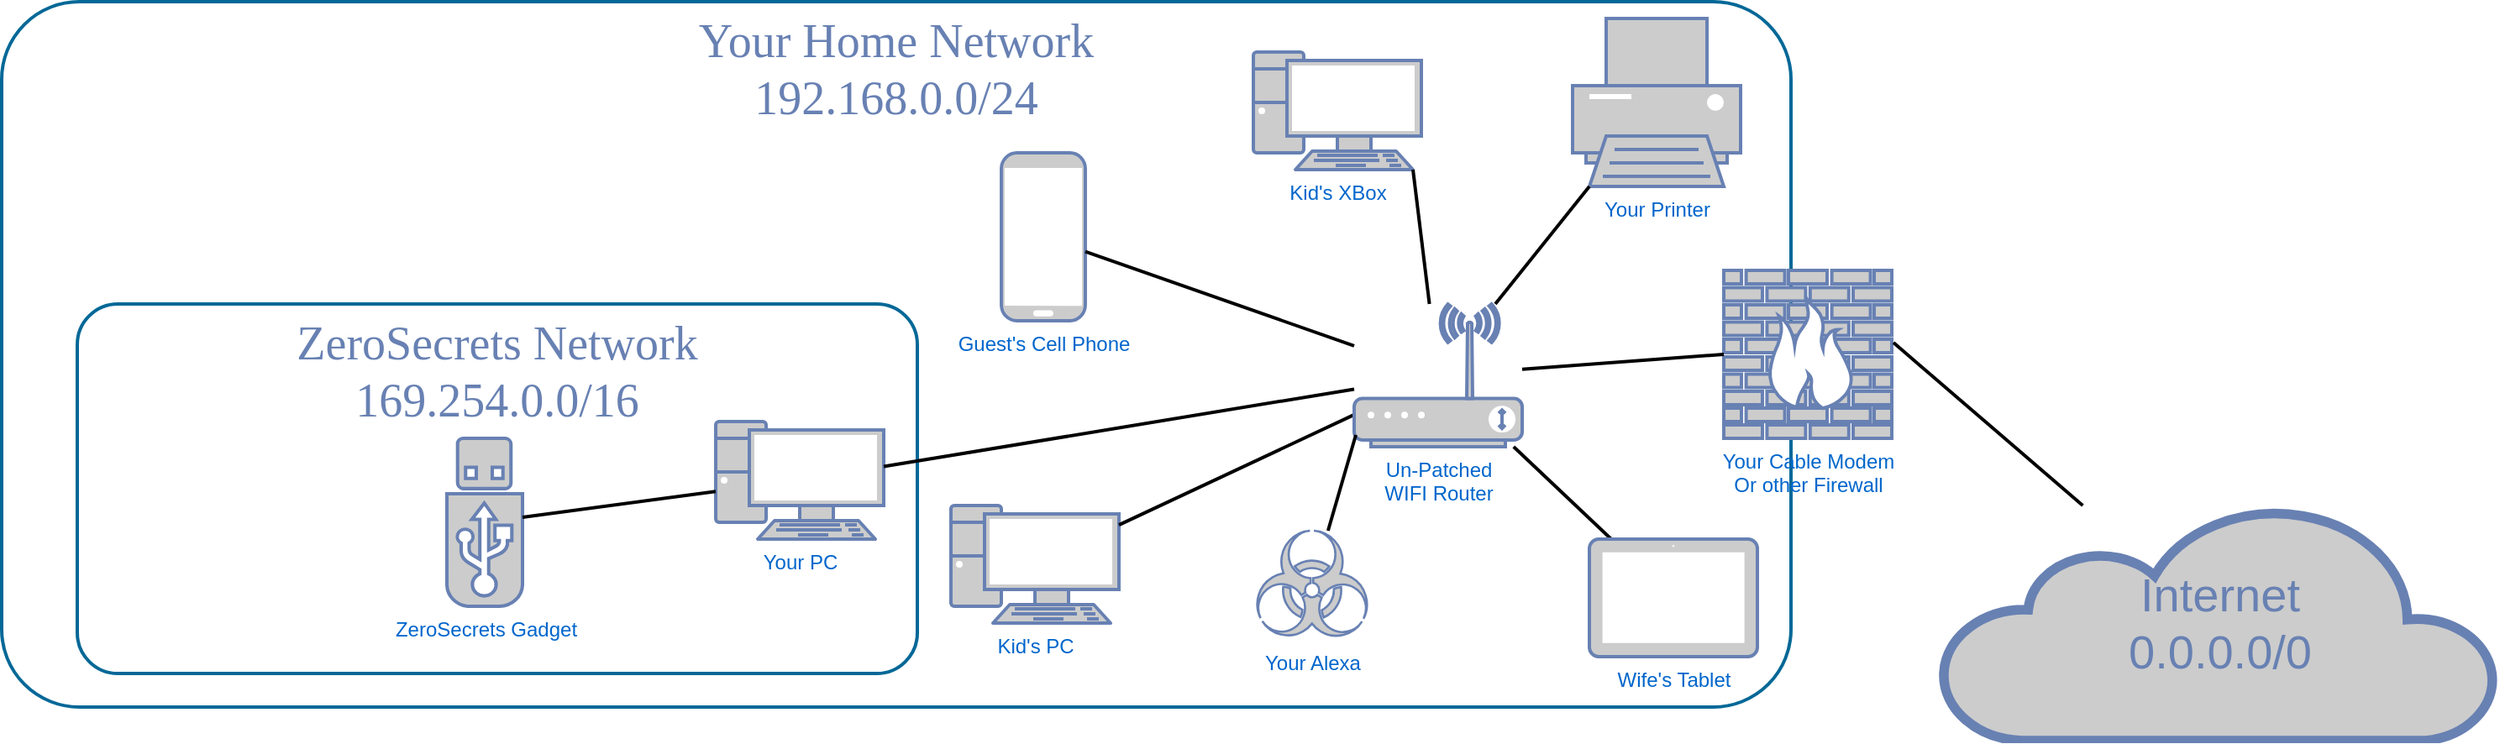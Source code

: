 <mxfile version="13.7.0" type="device"><diagram name="Page-1" id="bfe91b75-5d2c-26a0-9c1d-138518896778"><mxGraphModel dx="1355" dy="687" grid="1" gridSize="10" guides="1" tooltips="1" connect="1" arrows="1" fold="1" page="1" pageScale="1" pageWidth="1100" pageHeight="850" background="#ffffff" math="0" shadow="0"><root><mxCell id="0"/><mxCell id="1" parent="0"/><mxCell id="7c3789c024ecab99-78" value="Your Home Network&lt;br&gt;192.168.0.0/24" style="rounded=1;whiteSpace=wrap;html=1;shadow=0;comic=0;strokeColor=#036897;strokeWidth=2;fillColor=none;fontFamily=Verdana;fontSize=28;fontColor=#6881B3;align=center;arcSize=11;verticalAlign=top;" parent="1" vertex="1"><mxGeometry x="75" y="20" width="1065" height="420" as="geometry"/></mxCell><mxCell id="7c3789c024ecab99-79" value="ZeroSecrets Network&lt;br&gt;169.254.0.0/16" style="rounded=1;whiteSpace=wrap;html=1;shadow=0;comic=0;strokeColor=#036897;strokeWidth=2;fillColor=none;fontFamily=Verdana;fontSize=28;fontColor=#6881B3;align=center;arcSize=11;verticalAlign=top;" parent="1" vertex="1"><mxGeometry x="120" y="200" width="500" height="220" as="geometry"/></mxCell><mxCell id="7c3789c024ecab99-8" value="Your Cable Modem &lt;br&gt;Or other Firewall" style="fontColor=#0066CC;verticalAlign=top;verticalLabelPosition=bottom;labelPosition=center;align=center;html=1;fillColor=#CCCCCC;strokeColor=#6881B3;gradientColor=none;gradientDirection=north;strokeWidth=2;shape=mxgraph.networks.firewall;rounded=0;shadow=0;comic=0;" parent="1" vertex="1"><mxGeometry x="1100" y="180" width="100" height="100" as="geometry"/></mxCell><mxCell id="7c3789c024ecab99-1" value="Your PC" style="fontColor=#0066CC;verticalAlign=top;verticalLabelPosition=bottom;labelPosition=center;align=center;html=1;fillColor=#CCCCCC;strokeColor=#6881B3;gradientColor=none;gradientDirection=north;strokeWidth=2;shape=mxgraph.networks.pc;rounded=0;shadow=0;comic=0;" parent="1" vertex="1"><mxGeometry x="500.0" y="270" width="100" height="70" as="geometry"/></mxCell><mxCell id="7c3789c024ecab99-3" value="Kid's PC" style="fontColor=#0066CC;verticalAlign=top;verticalLabelPosition=bottom;labelPosition=center;align=center;html=1;fillColor=#CCCCCC;strokeColor=#6881B3;gradientColor=none;gradientDirection=north;strokeWidth=2;shape=mxgraph.networks.pc;rounded=0;shadow=0;comic=0;" parent="1" vertex="1"><mxGeometry x="640.0" y="320" width="100" height="70" as="geometry"/></mxCell><mxCell id="7c3789c024ecab99-4" value="Kid's XBox" style="fontColor=#0066CC;verticalAlign=top;verticalLabelPosition=bottom;labelPosition=center;align=center;html=1;fillColor=#CCCCCC;strokeColor=#6881B3;gradientColor=none;gradientDirection=north;strokeWidth=2;shape=mxgraph.networks.pc;rounded=0;shadow=0;comic=0;" parent="1" vertex="1"><mxGeometry x="820.0" y="50" width="100" height="70" as="geometry"/></mxCell><mxCell id="7c3789c024ecab99-6" value="Your Printer" style="fontColor=#0066CC;verticalAlign=top;verticalLabelPosition=bottom;labelPosition=center;align=center;html=1;fillColor=#CCCCCC;strokeColor=#6881B3;gradientColor=none;gradientDirection=north;strokeWidth=2;shape=mxgraph.networks.printer;rounded=0;shadow=0;comic=0;" parent="1" vertex="1"><mxGeometry x="1010.0" y="30" width="100" height="100" as="geometry"/></mxCell><mxCell id="7c3789c024ecab99-13" style="edgeStyle=none;html=1;labelBackgroundColor=none;endArrow=none;endFill=0;strokeWidth=2;fontFamily=Verdana;fontSize=15;fontColor=#036897;" parent="1" source="7c3789c024ecab99-1" target="rqy7VwXhOr6VUwjfUh85-2" edge="1"><mxGeometry relative="1" as="geometry"><mxPoint x="866" y="261.98" as="targetPoint"/></mxGeometry></mxCell><mxCell id="7c3789c024ecab99-14" style="edgeStyle=none;html=1;labelBackgroundColor=none;endArrow=none;endFill=0;strokeWidth=2;fontFamily=Verdana;fontSize=15;fontColor=#036897;" parent="1" source="7c3789c024ecab99-3" target="rqy7VwXhOr6VUwjfUh85-2" edge="1"><mxGeometry relative="1" as="geometry"><mxPoint x="880" y="280" as="targetPoint"/></mxGeometry></mxCell><mxCell id="7c3789c024ecab99-15" style="edgeStyle=none;html=1;labelBackgroundColor=none;endArrow=none;endFill=0;strokeWidth=2;fontFamily=Verdana;fontSize=15;fontColor=#036897;exitX=0.95;exitY=1;exitDx=0;exitDy=0;exitPerimeter=0;" parent="1" source="7c3789c024ecab99-4" target="rqy7VwXhOr6VUwjfUh85-2" edge="1"><mxGeometry relative="1" as="geometry"><mxPoint x="900" y="248.975" as="targetPoint"/></mxGeometry></mxCell><mxCell id="7c3789c024ecab99-16" style="edgeStyle=none;html=1;labelBackgroundColor=none;endArrow=none;endFill=0;strokeWidth=2;fontFamily=Verdana;fontSize=15;fontColor=#036897;" parent="1" source="rqy7VwXhOr6VUwjfUh85-4" target="rqy7VwXhOr6VUwjfUh85-2" edge="1"><mxGeometry relative="1" as="geometry"><mxPoint x="1008.571" y="330" as="sourcePoint"/><mxPoint x="960" y="280" as="targetPoint"/></mxGeometry></mxCell><mxCell id="7c3789c024ecab99-17" style="edgeStyle=none;html=1;labelBackgroundColor=none;endArrow=none;endFill=0;strokeWidth=2;fontFamily=Verdana;fontSize=15;fontColor=#036897;" parent="1" source="7c3789c024ecab99-6" target="rqy7VwXhOr6VUwjfUh85-2" edge="1"><mxGeometry relative="1" as="geometry"><mxPoint x="957.778" y="195" as="targetPoint"/></mxGeometry></mxCell><mxCell id="7c3789c024ecab99-12" value="Guest's Cell Phone" style="fontColor=#0066CC;verticalAlign=top;verticalLabelPosition=bottom;labelPosition=center;align=center;html=1;fillColor=#CCCCCC;strokeColor=#6881B3;gradientColor=none;gradientDirection=north;strokeWidth=2;shape=mxgraph.networks.mobile;rounded=0;shadow=0;comic=0;" parent="1" vertex="1"><mxGeometry x="670.0" y="110" width="50" height="100" as="geometry"/></mxCell><mxCell id="7c3789c024ecab99-53" value="Internet&lt;br&gt;0.0.0.0/0" style="html=1;fillColor=#CCCCCC;strokeColor=#6881B3;gradientColor=none;gradientDirection=north;strokeWidth=2;shape=mxgraph.networks.cloud;fontColor=#6881B3;rounded=0;shadow=0;comic=0;align=center;fontSize=28;" parent="1" vertex="1"><mxGeometry x="1230" y="320" width="330" height="140" as="geometry"/></mxCell><mxCell id="7c3789c024ecab99-56" style="edgeStyle=none;html=1;labelBackgroundColor=none;endArrow=none;endFill=0;strokeWidth=2;fontFamily=Verdana;fontSize=28;fontColor=#6881B3;exitX=1.01;exitY=0.43;exitDx=0;exitDy=0;exitPerimeter=0;" parent="1" source="7c3789c024ecab99-8" target="7c3789c024ecab99-53" edge="1"><mxGeometry relative="1" as="geometry"><mxPoint x="1250" y="170" as="sourcePoint"/></mxGeometry></mxCell><mxCell id="rqy7VwXhOr6VUwjfUh85-1" style="edgeStyle=none;html=1;labelBackgroundColor=none;endArrow=none;endFill=0;strokeWidth=2;fontFamily=Verdana;fontSize=28;fontColor=#6881B3;entryX=0;entryY=0.5;entryDx=0;entryDy=0;entryPerimeter=0;" edge="1" parent="1" source="rqy7VwXhOr6VUwjfUh85-2" target="7c3789c024ecab99-8"><mxGeometry relative="1" as="geometry"><mxPoint x="969" y="268.015" as="sourcePoint"/><mxPoint x="1050" y="230" as="targetPoint"/></mxGeometry></mxCell><mxCell id="rqy7VwXhOr6VUwjfUh85-2" value="Un-Patched&lt;br&gt; WIFI Router" style="fontColor=#0066CC;verticalAlign=top;verticalLabelPosition=bottom;labelPosition=center;align=center;html=1;outlineConnect=0;fillColor=#CCCCCC;strokeColor=#6881B3;gradientColor=none;gradientDirection=north;strokeWidth=2;shape=mxgraph.networks.wireless_modem;" vertex="1" parent="1"><mxGeometry x="880" y="200" width="100" height="85" as="geometry"/></mxCell><mxCell id="rqy7VwXhOr6VUwjfUh85-4" value="Wife's Tablet" style="fontColor=#0066CC;verticalAlign=top;verticalLabelPosition=bottom;labelPosition=center;align=center;html=1;outlineConnect=0;fillColor=#CCCCCC;strokeColor=#6881B3;gradientColor=none;gradientDirection=north;strokeWidth=2;shape=mxgraph.networks.tablet;" vertex="1" parent="1"><mxGeometry x="1020" y="340" width="100" height="70" as="geometry"/></mxCell><mxCell id="rqy7VwXhOr6VUwjfUh85-5" value="Your Alexa" style="fontColor=#0066CC;verticalAlign=top;verticalLabelPosition=bottom;labelPosition=center;align=center;html=1;outlineConnect=0;fillColor=#CCCCCC;strokeColor=#6881B3;gradientColor=none;gradientDirection=north;strokeWidth=2;shape=mxgraph.networks.virus;" vertex="1" parent="1"><mxGeometry x="820" y="335" width="70" height="65" as="geometry"/></mxCell><mxCell id="rqy7VwXhOr6VUwjfUh85-6" style="edgeStyle=none;html=1;labelBackgroundColor=none;endArrow=none;endFill=0;strokeWidth=2;fontFamily=Verdana;fontSize=15;fontColor=#036897;exitX=0.01;exitY=0.918;exitDx=0;exitDy=0;exitPerimeter=0;" edge="1" parent="1" source="rqy7VwXhOr6VUwjfUh85-2" target="rqy7VwXhOr6VUwjfUh85-5"><mxGeometry relative="1" as="geometry"><mxPoint x="1043.019" y="350" as="sourcePoint"/><mxPoint x="984.906" y="295" as="targetPoint"/></mxGeometry></mxCell><mxCell id="rqy7VwXhOr6VUwjfUh85-7" value="ZeroSecrets Gadget" style="fontColor=#0066CC;verticalAlign=top;verticalLabelPosition=bottom;labelPosition=center;align=center;html=1;outlineConnect=0;fillColor=#CCCCCC;strokeColor=#6881B3;gradientColor=none;gradientDirection=north;strokeWidth=2;shape=mxgraph.networks.usb_stick;" vertex="1" parent="1"><mxGeometry x="340" y="280" width="45" height="100" as="geometry"/></mxCell><mxCell id="rqy7VwXhOr6VUwjfUh85-8" style="edgeStyle=none;html=1;labelBackgroundColor=none;endArrow=none;endFill=0;strokeWidth=2;fontFamily=Verdana;fontSize=15;fontColor=#036897;" edge="1" parent="1" source="7c3789c024ecab99-12" target="rqy7VwXhOr6VUwjfUh85-2"><mxGeometry relative="1" as="geometry"><mxPoint x="890" y="260.724" as="targetPoint"/><mxPoint x="610.0" y="306.776" as="sourcePoint"/></mxGeometry></mxCell><mxCell id="rqy7VwXhOr6VUwjfUh85-9" style="edgeStyle=none;html=1;labelBackgroundColor=none;endArrow=none;endFill=0;strokeWidth=2;fontFamily=Verdana;fontSize=15;fontColor=#036897;" edge="1" parent="1" source="rqy7VwXhOr6VUwjfUh85-7" target="7c3789c024ecab99-1"><mxGeometry relative="1" as="geometry"><mxPoint x="890" y="260.724" as="targetPoint"/><mxPoint x="610.0" y="306.776" as="sourcePoint"/></mxGeometry></mxCell></root></mxGraphModel></diagram></mxfile>